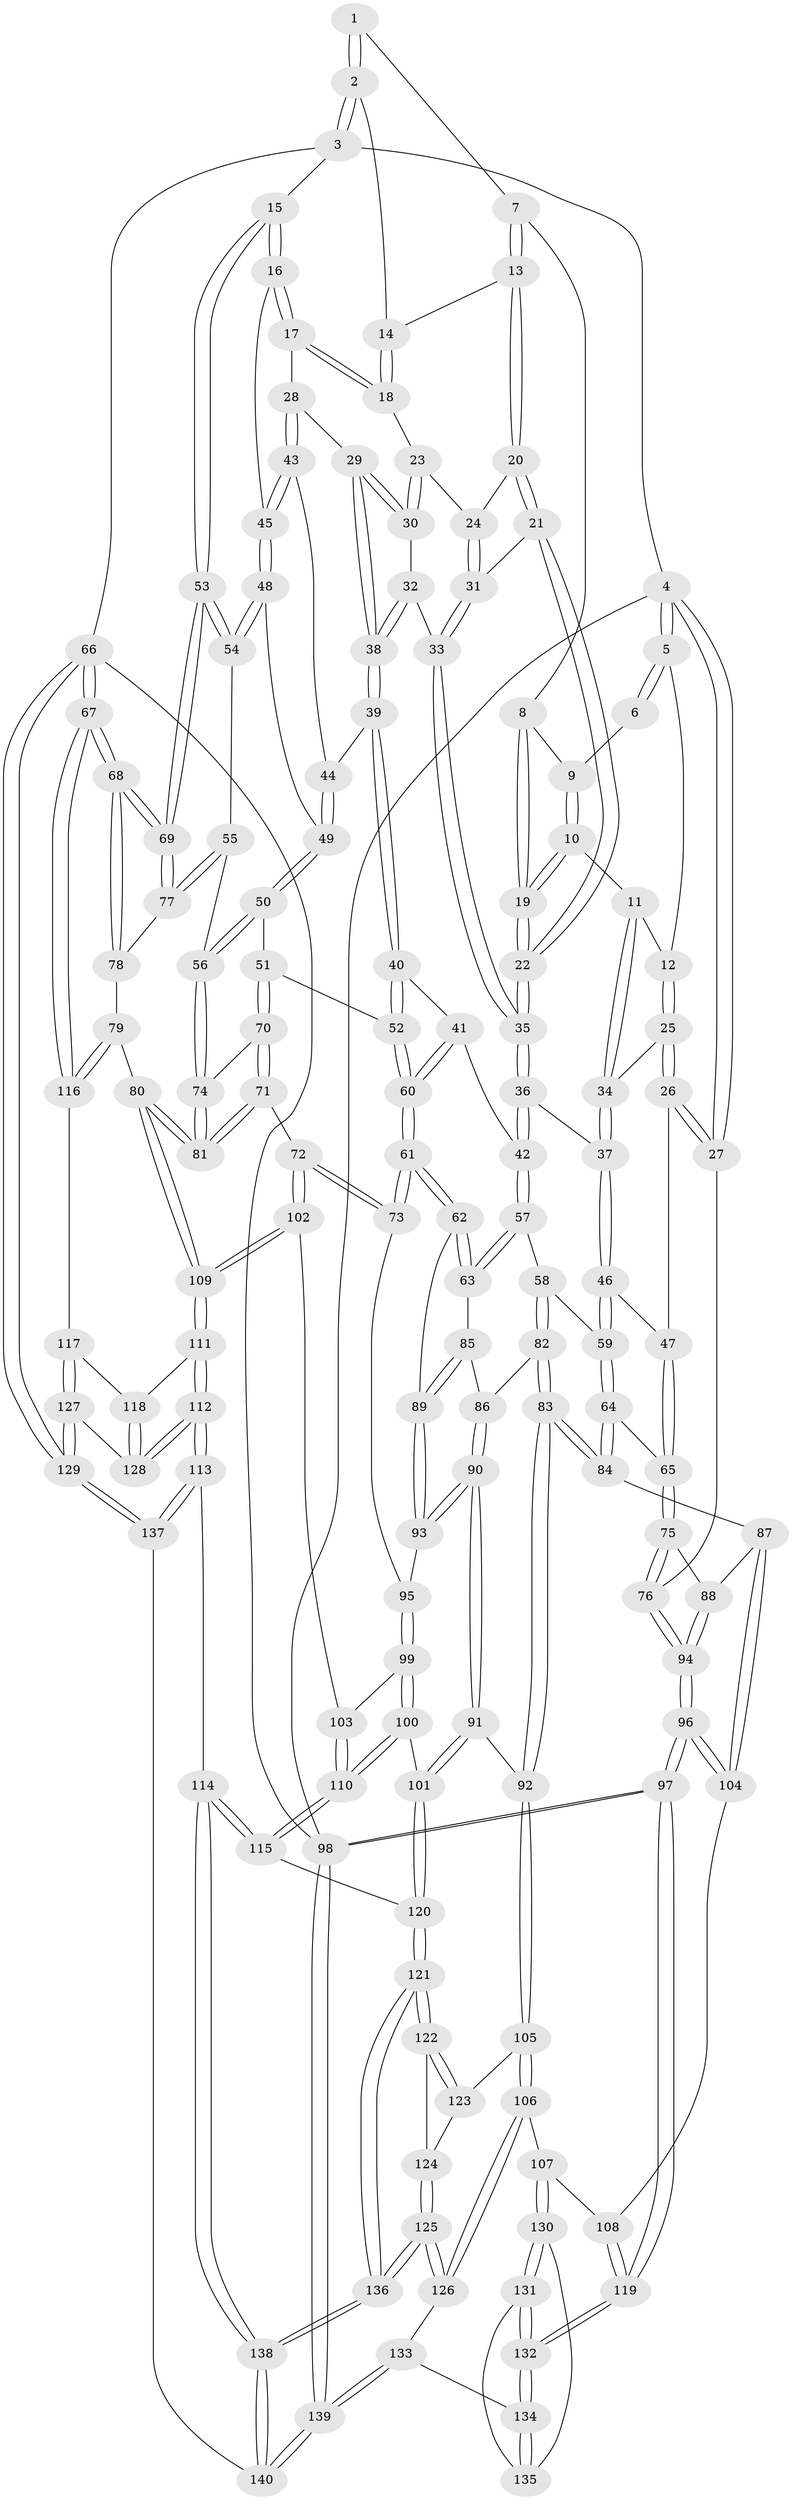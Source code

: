 // Generated by graph-tools (version 1.1) at 2025/38/03/09/25 02:38:31]
// undirected, 140 vertices, 347 edges
graph export_dot {
graph [start="1"]
  node [color=gray90,style=filled];
  1 [pos="+0.45264173589353046+0"];
  2 [pos="+0.8687261193179108+0"];
  3 [pos="+1+0"];
  4 [pos="+0+0"];
  5 [pos="+0+0"];
  6 [pos="+0.22210961304522464+0"];
  7 [pos="+0.46199133064573067+0"];
  8 [pos="+0.33661081124549586+0.06782434462808241"];
  9 [pos="+0.2785213324677257+0.005325231981522482"];
  10 [pos="+0.2457781707324016+0.10925765803223988"];
  11 [pos="+0.225164901072891+0.11404338741880865"];
  12 [pos="+0.11715109542670003+0.05779224391644797"];
  13 [pos="+0.47888620464436016+0"];
  14 [pos="+0.5705107780851096+0.05476508799849576"];
  15 [pos="+1+0"];
  16 [pos="+0.9755907126212527+0"];
  17 [pos="+0.8579074622146212+0.05734619670217262"];
  18 [pos="+0.6088622426451589+0.08623042475604624"];
  19 [pos="+0.33171797188622876+0.13082750239923804"];
  20 [pos="+0.4583273417877443+0.09487759085651923"];
  21 [pos="+0.43739020329226064+0.13991862031510788"];
  22 [pos="+0.39467266427851694+0.20188060481521944"];
  23 [pos="+0.5848892457327639+0.1263312272956243"];
  24 [pos="+0.5727388584759691+0.13291733853097912"];
  25 [pos="+0.062438617942755764+0.22967641389261154"];
  26 [pos="+0+0.32859679608393594"];
  27 [pos="+0+0.352358111764887"];
  28 [pos="+0.7033700605214058+0.22570649115574193"];
  29 [pos="+0.6802620026692641+0.22624152595727728"];
  30 [pos="+0.6177637186991376+0.19650774584973132"];
  31 [pos="+0.554696074436424+0.15620015442466167"];
  32 [pos="+0.5490132601982376+0.21237273194343895"];
  33 [pos="+0.5446759646965152+0.21000845383835723"];
  34 [pos="+0.20997626102620337+0.2433558105511366"];
  35 [pos="+0.3953064383794467+0.23173790394015628"];
  36 [pos="+0.37159925413296446+0.3080740136098095"];
  37 [pos="+0.3056685664238588+0.3134984586336459"];
  38 [pos="+0.5825282863975573+0.2809546608230892"];
  39 [pos="+0.5526783760337275+0.3473792551661988"];
  40 [pos="+0.5343204154932467+0.3574419248335866"];
  41 [pos="+0.44933135003209884+0.3616694340962479"];
  42 [pos="+0.3982423560470699+0.34083839118748077"];
  43 [pos="+0.7047900149878421+0.2755557506395489"];
  44 [pos="+0.6414004433943952+0.3560701702020746"];
  45 [pos="+0.773098958810693+0.37144435026598577"];
  46 [pos="+0.22062129098300434+0.3905476409402259"];
  47 [pos="+0.15371497439278+0.42351717525314203"];
  48 [pos="+0.7773705190023834+0.39014956189613686"];
  49 [pos="+0.6763340689860353+0.40479907263617676"];
  50 [pos="+0.6642111220889151+0.43392480049212634"];
  51 [pos="+0.6335673849755865+0.4834435933134329"];
  52 [pos="+0.6120588021222226+0.4778067184673518"];
  53 [pos="+1+0.2627100885176804"];
  54 [pos="+0.8271213532549826+0.4375099782045657"];
  55 [pos="+0.8133424618167425+0.49044952665866004"];
  56 [pos="+0.7994274485941987+0.49811175475058783"];
  57 [pos="+0.3573707118189744+0.5018160135037192"];
  58 [pos="+0.32136354237455855+0.533009091870405"];
  59 [pos="+0.2987818427490279+0.5341035615447154"];
  60 [pos="+0.5104026782658337+0.5249390030521891"];
  61 [pos="+0.49600842761824343+0.5731643083693857"];
  62 [pos="+0.489430004565865+0.5733960859108508"];
  63 [pos="+0.4497472571217244+0.5589513029321805"];
  64 [pos="+0.25145543361572775+0.5544072709456982"];
  65 [pos="+0.1610874341997916+0.4876298493489189"];
  66 [pos="+1+1"];
  67 [pos="+1+0.7227725716281086"];
  68 [pos="+1+0.5565182625534197"];
  69 [pos="+1+0.4673267781582495"];
  70 [pos="+0.6520258554767764+0.5116191709914814"];
  71 [pos="+0.6172723824908856+0.5918452460877768"];
  72 [pos="+0.543989359257307+0.6277497094401006"];
  73 [pos="+0.5162990002699217+0.5989060793290869"];
  74 [pos="+0.7437405513759765+0.5348723495937904"];
  75 [pos="+0.11424079335504593+0.5621592921626194"];
  76 [pos="+0+0.3654177129102942"];
  77 [pos="+0.8506445213378007+0.5397885643469353"];
  78 [pos="+0.8678689621211348+0.5814966655468257"];
  79 [pos="+0.860654723727018+0.6693980499496043"];
  80 [pos="+0.7416661282342542+0.7026610940993442"];
  81 [pos="+0.7260596001321608+0.6531598775875733"];
  82 [pos="+0.3323772197077004+0.5642555877486655"];
  83 [pos="+0.27670331401098286+0.7006628433987311"];
  84 [pos="+0.22198806472480473+0.6303067077554384"];
  85 [pos="+0.3666538673704049+0.6031214539483973"];
  86 [pos="+0.3611072352285151+0.6032882725502028"];
  87 [pos="+0.12459685469160597+0.6319658253577948"];
  88 [pos="+0.11311675494329358+0.5908386184422332"];
  89 [pos="+0.42539185141853647+0.6238600634394127"];
  90 [pos="+0.35464161437108227+0.6757294492522571"];
  91 [pos="+0.2957629593077694+0.7258800405070751"];
  92 [pos="+0.29026837161698826+0.726971012556539"];
  93 [pos="+0.4045690210137777+0.668861365546307"];
  94 [pos="+0+0.5509521038599168"];
  95 [pos="+0.42421457317979344+0.6827155752554962"];
  96 [pos="+0+0.6883289447470294"];
  97 [pos="+0+1"];
  98 [pos="+0+1"];
  99 [pos="+0.4372770784614181+0.6979146433019996"];
  100 [pos="+0.43298951026097005+0.7656509834105797"];
  101 [pos="+0.41947058022806427+0.7746516828632909"];
  102 [pos="+0.5472232078823505+0.6607115087647613"];
  103 [pos="+0.5449959300125119+0.6677239233421952"];
  104 [pos="+0.09622830677040649+0.6761226319183117"];
  105 [pos="+0.2815979164269364+0.7407916175900929"];
  106 [pos="+0.2721177151081974+0.7470160237419993"];
  107 [pos="+0.17638107160050842+0.7845275380630308"];
  108 [pos="+0.12350178846491904+0.7442786153196524"];
  109 [pos="+0.7363350775908374+0.7120154760221843"];
  110 [pos="+0.5438204208533441+0.7640713159606896"];
  111 [pos="+0.7259771931947101+0.761568196022125"];
  112 [pos="+0.6921762637317445+0.8493967311274665"];
  113 [pos="+0.6847324695382333+0.8577051668356125"];
  114 [pos="+0.6117953079700958+0.8460404885326162"];
  115 [pos="+0.5853667400184795+0.8273229410769746"];
  116 [pos="+0.9725884907682789+0.7383190063230172"];
  117 [pos="+0.9362822631112805+0.7768729072899587"];
  118 [pos="+0.8688007559868342+0.7880418599609107"];
  119 [pos="+0+1"];
  120 [pos="+0.4147686946323687+0.8729857061649969"];
  121 [pos="+0.40672352111353266+0.8850363518696893"];
  122 [pos="+0.3717454458280631+0.8503658405294297"];
  123 [pos="+0.29105112152909746+0.7604817907133448"];
  124 [pos="+0.3059653494569656+0.834673278108687"];
  125 [pos="+0.32017699464554006+0.9691067166863494"];
  126 [pos="+0.25484304500846927+0.928301569668549"];
  127 [pos="+0.8884390137537275+0.8741178529497875"];
  128 [pos="+0.7925385725565729+0.8528383528304512"];
  129 [pos="+1+1"];
  130 [pos="+0.17473651668923743+0.793007983988215"];
  131 [pos="+0.05595898277667108+0.8664972449638335"];
  132 [pos="+0+1"];
  133 [pos="+0.19931382482679852+0.9105206802954398"];
  134 [pos="+0.1889289125434026+0.9025981687784148"];
  135 [pos="+0.1806211356840684+0.8548081642220494"];
  136 [pos="+0.36593569850870866+1"];
  137 [pos="+0.7943060723507638+1"];
  138 [pos="+0.3926558526899+1"];
  139 [pos="+0+1"];
  140 [pos="+0.39851297577515893+1"];
  1 -- 2;
  1 -- 2;
  1 -- 7;
  2 -- 3;
  2 -- 3;
  2 -- 14;
  3 -- 4;
  3 -- 15;
  3 -- 66;
  4 -- 5;
  4 -- 5;
  4 -- 27;
  4 -- 27;
  4 -- 98;
  5 -- 6;
  5 -- 6;
  5 -- 12;
  6 -- 9;
  7 -- 8;
  7 -- 13;
  7 -- 13;
  8 -- 9;
  8 -- 19;
  8 -- 19;
  9 -- 10;
  9 -- 10;
  10 -- 11;
  10 -- 19;
  10 -- 19;
  11 -- 12;
  11 -- 34;
  11 -- 34;
  12 -- 25;
  12 -- 25;
  13 -- 14;
  13 -- 20;
  13 -- 20;
  14 -- 18;
  14 -- 18;
  15 -- 16;
  15 -- 16;
  15 -- 53;
  15 -- 53;
  16 -- 17;
  16 -- 17;
  16 -- 45;
  17 -- 18;
  17 -- 18;
  17 -- 28;
  18 -- 23;
  19 -- 22;
  19 -- 22;
  20 -- 21;
  20 -- 21;
  20 -- 24;
  21 -- 22;
  21 -- 22;
  21 -- 31;
  22 -- 35;
  22 -- 35;
  23 -- 24;
  23 -- 30;
  23 -- 30;
  24 -- 31;
  24 -- 31;
  25 -- 26;
  25 -- 26;
  25 -- 34;
  26 -- 27;
  26 -- 27;
  26 -- 47;
  27 -- 76;
  28 -- 29;
  28 -- 43;
  28 -- 43;
  29 -- 30;
  29 -- 30;
  29 -- 38;
  29 -- 38;
  30 -- 32;
  31 -- 33;
  31 -- 33;
  32 -- 33;
  32 -- 38;
  32 -- 38;
  33 -- 35;
  33 -- 35;
  34 -- 37;
  34 -- 37;
  35 -- 36;
  35 -- 36;
  36 -- 37;
  36 -- 42;
  36 -- 42;
  37 -- 46;
  37 -- 46;
  38 -- 39;
  38 -- 39;
  39 -- 40;
  39 -- 40;
  39 -- 44;
  40 -- 41;
  40 -- 52;
  40 -- 52;
  41 -- 42;
  41 -- 60;
  41 -- 60;
  42 -- 57;
  42 -- 57;
  43 -- 44;
  43 -- 45;
  43 -- 45;
  44 -- 49;
  44 -- 49;
  45 -- 48;
  45 -- 48;
  46 -- 47;
  46 -- 59;
  46 -- 59;
  47 -- 65;
  47 -- 65;
  48 -- 49;
  48 -- 54;
  48 -- 54;
  49 -- 50;
  49 -- 50;
  50 -- 51;
  50 -- 56;
  50 -- 56;
  51 -- 52;
  51 -- 70;
  51 -- 70;
  52 -- 60;
  52 -- 60;
  53 -- 54;
  53 -- 54;
  53 -- 69;
  53 -- 69;
  54 -- 55;
  55 -- 56;
  55 -- 77;
  55 -- 77;
  56 -- 74;
  56 -- 74;
  57 -- 58;
  57 -- 63;
  57 -- 63;
  58 -- 59;
  58 -- 82;
  58 -- 82;
  59 -- 64;
  59 -- 64;
  60 -- 61;
  60 -- 61;
  61 -- 62;
  61 -- 62;
  61 -- 73;
  61 -- 73;
  62 -- 63;
  62 -- 63;
  62 -- 89;
  63 -- 85;
  64 -- 65;
  64 -- 84;
  64 -- 84;
  65 -- 75;
  65 -- 75;
  66 -- 67;
  66 -- 67;
  66 -- 129;
  66 -- 129;
  66 -- 98;
  67 -- 68;
  67 -- 68;
  67 -- 116;
  67 -- 116;
  68 -- 69;
  68 -- 69;
  68 -- 78;
  68 -- 78;
  69 -- 77;
  69 -- 77;
  70 -- 71;
  70 -- 71;
  70 -- 74;
  71 -- 72;
  71 -- 81;
  71 -- 81;
  72 -- 73;
  72 -- 73;
  72 -- 102;
  72 -- 102;
  73 -- 95;
  74 -- 81;
  74 -- 81;
  75 -- 76;
  75 -- 76;
  75 -- 88;
  76 -- 94;
  76 -- 94;
  77 -- 78;
  78 -- 79;
  79 -- 80;
  79 -- 116;
  79 -- 116;
  80 -- 81;
  80 -- 81;
  80 -- 109;
  80 -- 109;
  82 -- 83;
  82 -- 83;
  82 -- 86;
  83 -- 84;
  83 -- 84;
  83 -- 92;
  83 -- 92;
  84 -- 87;
  85 -- 86;
  85 -- 89;
  85 -- 89;
  86 -- 90;
  86 -- 90;
  87 -- 88;
  87 -- 104;
  87 -- 104;
  88 -- 94;
  88 -- 94;
  89 -- 93;
  89 -- 93;
  90 -- 91;
  90 -- 91;
  90 -- 93;
  90 -- 93;
  91 -- 92;
  91 -- 101;
  91 -- 101;
  92 -- 105;
  92 -- 105;
  93 -- 95;
  94 -- 96;
  94 -- 96;
  95 -- 99;
  95 -- 99;
  96 -- 97;
  96 -- 97;
  96 -- 104;
  96 -- 104;
  97 -- 98;
  97 -- 98;
  97 -- 119;
  97 -- 119;
  98 -- 139;
  98 -- 139;
  99 -- 100;
  99 -- 100;
  99 -- 103;
  100 -- 101;
  100 -- 110;
  100 -- 110;
  101 -- 120;
  101 -- 120;
  102 -- 103;
  102 -- 109;
  102 -- 109;
  103 -- 110;
  103 -- 110;
  104 -- 108;
  105 -- 106;
  105 -- 106;
  105 -- 123;
  106 -- 107;
  106 -- 126;
  106 -- 126;
  107 -- 108;
  107 -- 130;
  107 -- 130;
  108 -- 119;
  108 -- 119;
  109 -- 111;
  109 -- 111;
  110 -- 115;
  110 -- 115;
  111 -- 112;
  111 -- 112;
  111 -- 118;
  112 -- 113;
  112 -- 113;
  112 -- 128;
  112 -- 128;
  113 -- 114;
  113 -- 137;
  113 -- 137;
  114 -- 115;
  114 -- 115;
  114 -- 138;
  114 -- 138;
  115 -- 120;
  116 -- 117;
  117 -- 118;
  117 -- 127;
  117 -- 127;
  118 -- 128;
  118 -- 128;
  119 -- 132;
  119 -- 132;
  120 -- 121;
  120 -- 121;
  121 -- 122;
  121 -- 122;
  121 -- 136;
  121 -- 136;
  122 -- 123;
  122 -- 123;
  122 -- 124;
  123 -- 124;
  124 -- 125;
  124 -- 125;
  125 -- 126;
  125 -- 126;
  125 -- 136;
  125 -- 136;
  126 -- 133;
  127 -- 128;
  127 -- 129;
  127 -- 129;
  129 -- 137;
  129 -- 137;
  130 -- 131;
  130 -- 131;
  130 -- 135;
  131 -- 132;
  131 -- 132;
  131 -- 135;
  132 -- 134;
  132 -- 134;
  133 -- 134;
  133 -- 139;
  133 -- 139;
  134 -- 135;
  134 -- 135;
  136 -- 138;
  136 -- 138;
  137 -- 140;
  138 -- 140;
  138 -- 140;
  139 -- 140;
  139 -- 140;
}
